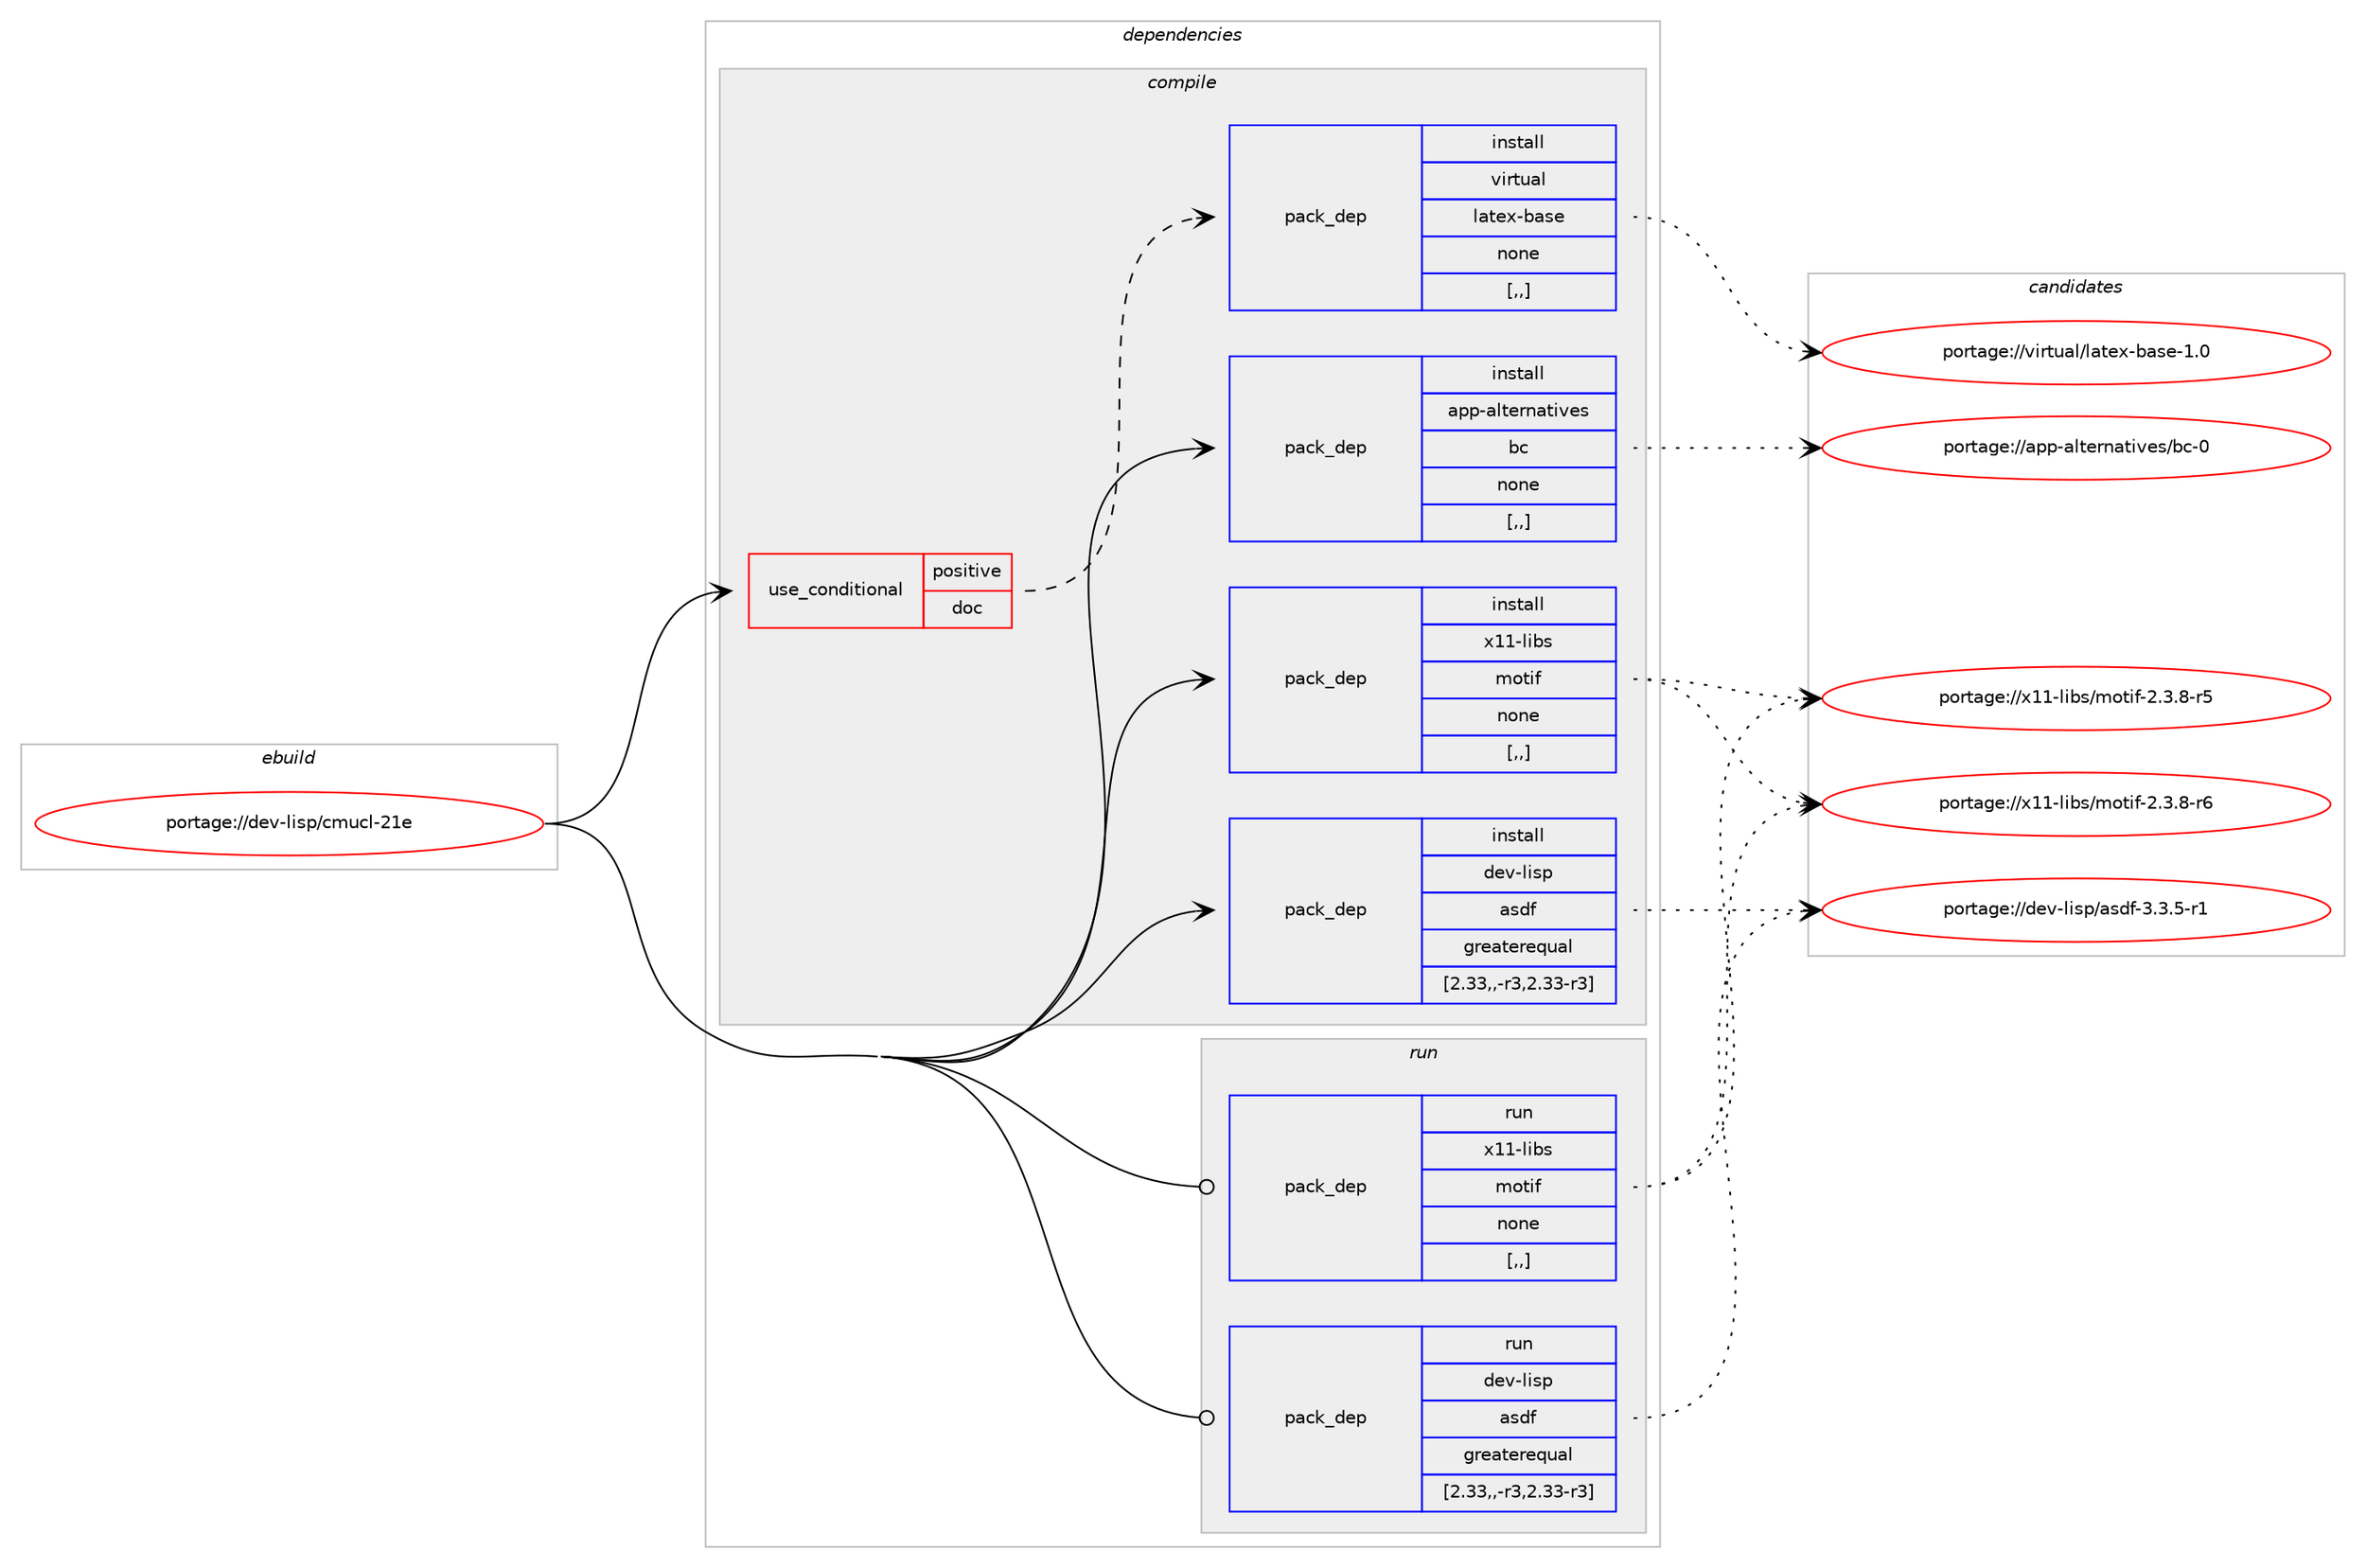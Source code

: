 digraph prolog {

# *************
# Graph options
# *************

newrank=true;
concentrate=true;
compound=true;
graph [rankdir=LR,fontname=Helvetica,fontsize=10,ranksep=1.5];#, ranksep=2.5, nodesep=0.2];
edge  [arrowhead=vee];
node  [fontname=Helvetica,fontsize=10];

# **********
# The ebuild
# **********

subgraph cluster_leftcol {
color=gray;
label=<<i>ebuild</i>>;
id [label="portage://dev-lisp/cmucl-21e", color=red, width=4, href="../dev-lisp/cmucl-21e.svg"];
}

# ****************
# The dependencies
# ****************

subgraph cluster_midcol {
color=gray;
label=<<i>dependencies</i>>;
subgraph cluster_compile {
fillcolor="#eeeeee";
style=filled;
label=<<i>compile</i>>;
subgraph cond159101 {
dependency610350 [label=<<TABLE BORDER="0" CELLBORDER="1" CELLSPACING="0" CELLPADDING="4"><TR><TD ROWSPAN="3" CELLPADDING="10">use_conditional</TD></TR><TR><TD>positive</TD></TR><TR><TD>doc</TD></TR></TABLE>>, shape=none, color=red];
subgraph pack446480 {
dependency610351 [label=<<TABLE BORDER="0" CELLBORDER="1" CELLSPACING="0" CELLPADDING="4" WIDTH="220"><TR><TD ROWSPAN="6" CELLPADDING="30">pack_dep</TD></TR><TR><TD WIDTH="110">install</TD></TR><TR><TD>virtual</TD></TR><TR><TD>latex-base</TD></TR><TR><TD>none</TD></TR><TR><TD>[,,]</TD></TR></TABLE>>, shape=none, color=blue];
}
dependency610350:e -> dependency610351:w [weight=20,style="dashed",arrowhead="vee"];
}
id:e -> dependency610350:w [weight=20,style="solid",arrowhead="vee"];
subgraph pack446481 {
dependency610352 [label=<<TABLE BORDER="0" CELLBORDER="1" CELLSPACING="0" CELLPADDING="4" WIDTH="220"><TR><TD ROWSPAN="6" CELLPADDING="30">pack_dep</TD></TR><TR><TD WIDTH="110">install</TD></TR><TR><TD>app-alternatives</TD></TR><TR><TD>bc</TD></TR><TR><TD>none</TD></TR><TR><TD>[,,]</TD></TR></TABLE>>, shape=none, color=blue];
}
id:e -> dependency610352:w [weight=20,style="solid",arrowhead="vee"];
subgraph pack446482 {
dependency610353 [label=<<TABLE BORDER="0" CELLBORDER="1" CELLSPACING="0" CELLPADDING="4" WIDTH="220"><TR><TD ROWSPAN="6" CELLPADDING="30">pack_dep</TD></TR><TR><TD WIDTH="110">install</TD></TR><TR><TD>dev-lisp</TD></TR><TR><TD>asdf</TD></TR><TR><TD>greaterequal</TD></TR><TR><TD>[2.33,,-r3,2.33-r3]</TD></TR></TABLE>>, shape=none, color=blue];
}
id:e -> dependency610353:w [weight=20,style="solid",arrowhead="vee"];
subgraph pack446483 {
dependency610354 [label=<<TABLE BORDER="0" CELLBORDER="1" CELLSPACING="0" CELLPADDING="4" WIDTH="220"><TR><TD ROWSPAN="6" CELLPADDING="30">pack_dep</TD></TR><TR><TD WIDTH="110">install</TD></TR><TR><TD>x11-libs</TD></TR><TR><TD>motif</TD></TR><TR><TD>none</TD></TR><TR><TD>[,,]</TD></TR></TABLE>>, shape=none, color=blue];
}
id:e -> dependency610354:w [weight=20,style="solid",arrowhead="vee"];
}
subgraph cluster_compileandrun {
fillcolor="#eeeeee";
style=filled;
label=<<i>compile and run</i>>;
}
subgraph cluster_run {
fillcolor="#eeeeee";
style=filled;
label=<<i>run</i>>;
subgraph pack446484 {
dependency610355 [label=<<TABLE BORDER="0" CELLBORDER="1" CELLSPACING="0" CELLPADDING="4" WIDTH="220"><TR><TD ROWSPAN="6" CELLPADDING="30">pack_dep</TD></TR><TR><TD WIDTH="110">run</TD></TR><TR><TD>dev-lisp</TD></TR><TR><TD>asdf</TD></TR><TR><TD>greaterequal</TD></TR><TR><TD>[2.33,,-r3,2.33-r3]</TD></TR></TABLE>>, shape=none, color=blue];
}
id:e -> dependency610355:w [weight=20,style="solid",arrowhead="odot"];
subgraph pack446485 {
dependency610356 [label=<<TABLE BORDER="0" CELLBORDER="1" CELLSPACING="0" CELLPADDING="4" WIDTH="220"><TR><TD ROWSPAN="6" CELLPADDING="30">pack_dep</TD></TR><TR><TD WIDTH="110">run</TD></TR><TR><TD>x11-libs</TD></TR><TR><TD>motif</TD></TR><TR><TD>none</TD></TR><TR><TD>[,,]</TD></TR></TABLE>>, shape=none, color=blue];
}
id:e -> dependency610356:w [weight=20,style="solid",arrowhead="odot"];
}
}

# **************
# The candidates
# **************

subgraph cluster_choices {
rank=same;
color=gray;
label=<<i>candidates</i>>;

subgraph choice446480 {
color=black;
nodesep=1;
choice11810511411611797108471089711610112045989711510145494648 [label="portage://virtual/latex-base-1.0", color=red, width=4,href="../virtual/latex-base-1.0.svg"];
dependency610351:e -> choice11810511411611797108471089711610112045989711510145494648:w [style=dotted,weight="100"];
}
subgraph choice446481 {
color=black;
nodesep=1;
choice971121124597108116101114110971161051181011154798994548 [label="portage://app-alternatives/bc-0", color=red, width=4,href="../app-alternatives/bc-0.svg"];
dependency610352:e -> choice971121124597108116101114110971161051181011154798994548:w [style=dotted,weight="100"];
}
subgraph choice446482 {
color=black;
nodesep=1;
choice1001011184510810511511247971151001024551465146534511449 [label="portage://dev-lisp/asdf-3.3.5-r1", color=red, width=4,href="../dev-lisp/asdf-3.3.5-r1.svg"];
dependency610353:e -> choice1001011184510810511511247971151001024551465146534511449:w [style=dotted,weight="100"];
}
subgraph choice446483 {
color=black;
nodesep=1;
choice12049494510810598115471091111161051024550465146564511454 [label="portage://x11-libs/motif-2.3.8-r6", color=red, width=4,href="../x11-libs/motif-2.3.8-r6.svg"];
choice12049494510810598115471091111161051024550465146564511453 [label="portage://x11-libs/motif-2.3.8-r5", color=red, width=4,href="../x11-libs/motif-2.3.8-r5.svg"];
dependency610354:e -> choice12049494510810598115471091111161051024550465146564511454:w [style=dotted,weight="100"];
dependency610354:e -> choice12049494510810598115471091111161051024550465146564511453:w [style=dotted,weight="100"];
}
subgraph choice446484 {
color=black;
nodesep=1;
choice1001011184510810511511247971151001024551465146534511449 [label="portage://dev-lisp/asdf-3.3.5-r1", color=red, width=4,href="../dev-lisp/asdf-3.3.5-r1.svg"];
dependency610355:e -> choice1001011184510810511511247971151001024551465146534511449:w [style=dotted,weight="100"];
}
subgraph choice446485 {
color=black;
nodesep=1;
choice12049494510810598115471091111161051024550465146564511454 [label="portage://x11-libs/motif-2.3.8-r6", color=red, width=4,href="../x11-libs/motif-2.3.8-r6.svg"];
choice12049494510810598115471091111161051024550465146564511453 [label="portage://x11-libs/motif-2.3.8-r5", color=red, width=4,href="../x11-libs/motif-2.3.8-r5.svg"];
dependency610356:e -> choice12049494510810598115471091111161051024550465146564511454:w [style=dotted,weight="100"];
dependency610356:e -> choice12049494510810598115471091111161051024550465146564511453:w [style=dotted,weight="100"];
}
}

}
